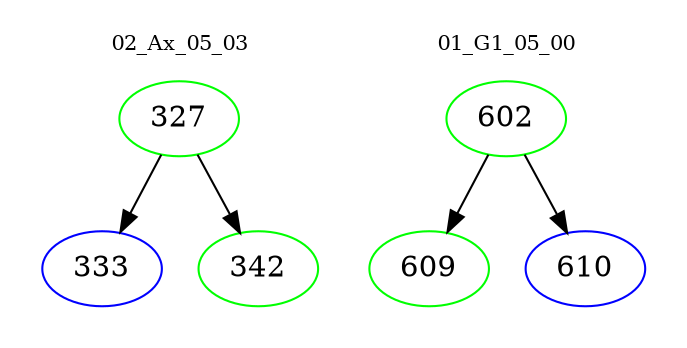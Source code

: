 digraph{
subgraph cluster_0 {
color = white
label = "02_Ax_05_03";
fontsize=10;
T0_327 [label="327", color="green"]
T0_327 -> T0_333 [color="black"]
T0_333 [label="333", color="blue"]
T0_327 -> T0_342 [color="black"]
T0_342 [label="342", color="green"]
}
subgraph cluster_1 {
color = white
label = "01_G1_05_00";
fontsize=10;
T1_602 [label="602", color="green"]
T1_602 -> T1_609 [color="black"]
T1_609 [label="609", color="green"]
T1_602 -> T1_610 [color="black"]
T1_610 [label="610", color="blue"]
}
}

